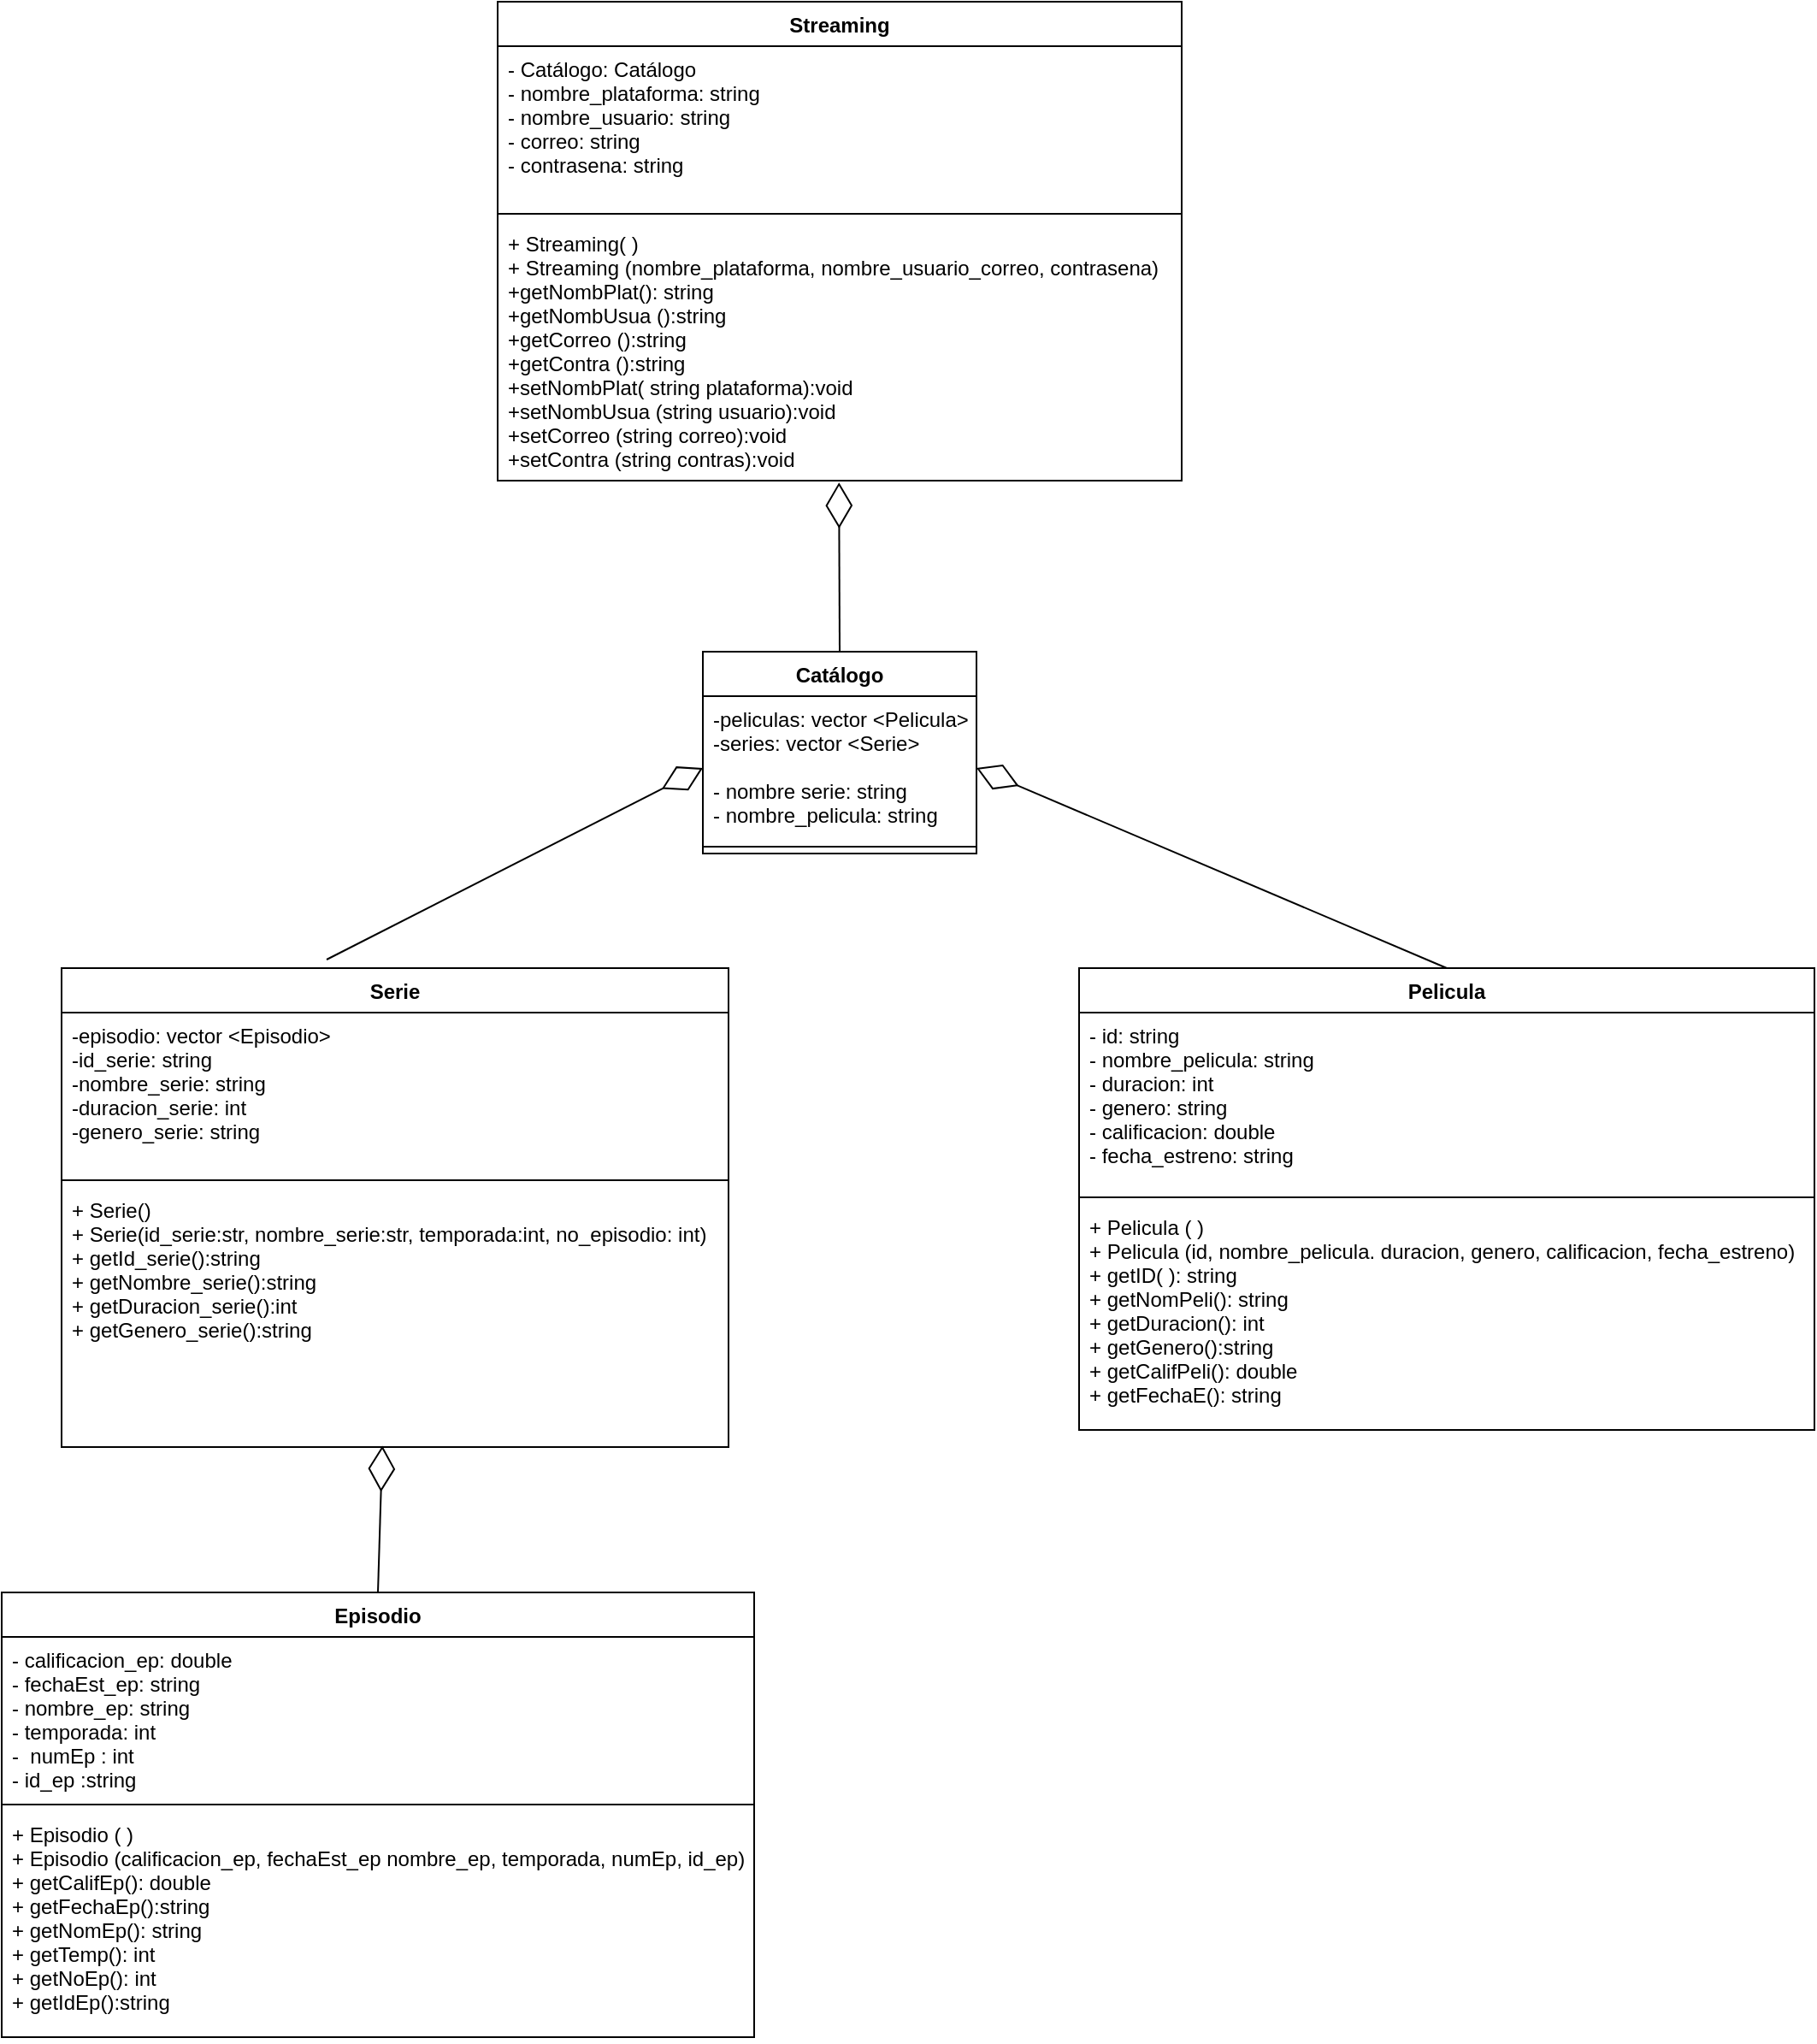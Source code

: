 <mxfile>
    <diagram id="g5spBLx_vvhdmmsODNRa" name="UML">
        <mxGraphModel dx="804" dy="452" grid="1" gridSize="10" guides="1" tooltips="1" connect="1" arrows="1" fold="1" page="1" pageScale="1" pageWidth="850" pageHeight="1100" math="0" shadow="0">
            <root>
                <mxCell id="0"/>
                <mxCell id="1" parent="0"/>
                <mxCell id="2" value="Pelicula" style="swimlane;fontStyle=1;align=center;verticalAlign=top;childLayout=stackLayout;horizontal=1;startSize=26;horizontalStack=0;resizeParent=1;resizeParentMax=0;resizeLast=0;collapsible=1;marginBottom=0;" parent="1" vertex="1">
                    <mxGeometry x="630" y="565" width="430" height="270" as="geometry"/>
                </mxCell>
                <mxCell id="3" value="- id: string&#10;- nombre_pelicula: string&#10;- duracion: int &#10;- genero: string&#10;- calificacion: double&#10;- fecha_estreno: string" style="text;strokeColor=none;fillColor=none;align=left;verticalAlign=top;spacingLeft=4;spacingRight=4;overflow=hidden;rotatable=0;points=[[0,0.5],[1,0.5]];portConstraint=eastwest;" parent="2" vertex="1">
                    <mxGeometry y="26" width="430" height="104" as="geometry"/>
                </mxCell>
                <mxCell id="4" value="" style="line;strokeWidth=1;fillColor=none;align=left;verticalAlign=middle;spacingTop=-1;spacingLeft=3;spacingRight=3;rotatable=0;labelPosition=right;points=[];portConstraint=eastwest;" parent="2" vertex="1">
                    <mxGeometry y="130" width="430" height="8" as="geometry"/>
                </mxCell>
                <mxCell id="5" value="+ Pelicula ( )&#10;+ Pelicula (id, nombre_pelicula. duracion, genero, calificacion, fecha_estreno)&#10;+ getID( ): string&#10;+ getNomPeli(): string&#10;+ getDuracion(): int&#10;+ getGenero():string&#10;+ getCalifPeli(): double&#10;+ getFechaE(): string&#10;" style="text;strokeColor=none;fillColor=none;align=left;verticalAlign=top;spacingLeft=4;spacingRight=4;overflow=hidden;rotatable=0;points=[[0,0.5],[1,0.5]];portConstraint=eastwest;" parent="2" vertex="1">
                    <mxGeometry y="138" width="430" height="132" as="geometry"/>
                </mxCell>
                <mxCell id="6" value="Serie" style="swimlane;fontStyle=1;align=center;verticalAlign=top;childLayout=stackLayout;horizontal=1;startSize=26;horizontalStack=0;resizeParent=1;resizeParentMax=0;resizeLast=0;collapsible=1;marginBottom=0;" parent="1" vertex="1">
                    <mxGeometry x="35" y="565" width="390" height="280" as="geometry"/>
                </mxCell>
                <mxCell id="7" value="-episodio: vector &lt;Episodio&gt;&#10;-id_serie: string&#10;-nombre_serie: string&#10;-duracion_serie: int&#10;-genero_serie: string" style="text;strokeColor=none;fillColor=none;align=left;verticalAlign=top;spacingLeft=4;spacingRight=4;overflow=hidden;rotatable=0;points=[[0,0.5],[1,0.5]];portConstraint=eastwest;" parent="6" vertex="1">
                    <mxGeometry y="26" width="390" height="94" as="geometry"/>
                </mxCell>
                <mxCell id="8" value="" style="line;strokeWidth=1;fillColor=none;align=left;verticalAlign=middle;spacingTop=-1;spacingLeft=3;spacingRight=3;rotatable=0;labelPosition=right;points=[];portConstraint=eastwest;" parent="6" vertex="1">
                    <mxGeometry y="120" width="390" height="8" as="geometry"/>
                </mxCell>
                <mxCell id="9" value="+ Serie()&#10;+ Serie(id_serie:str, nombre_serie:str, temporada:int, no_episodio: int)&#10;+ getId_serie():string&#10;+ getNombre_serie():string&#10;+ getDuracion_serie():int&#10;+ getGenero_serie():string&#10;" style="text;strokeColor=none;fillColor=none;align=left;verticalAlign=top;spacingLeft=4;spacingRight=4;overflow=hidden;rotatable=0;points=[[0,0.5],[1,0.5]];portConstraint=eastwest;" parent="6" vertex="1">
                    <mxGeometry y="128" width="390" height="152" as="geometry"/>
                </mxCell>
                <mxCell id="10" value="Episodio" style="swimlane;fontStyle=1;align=center;verticalAlign=top;childLayout=stackLayout;horizontal=1;startSize=26;horizontalStack=0;resizeParent=1;resizeParentMax=0;resizeLast=0;collapsible=1;marginBottom=0;" parent="1" vertex="1">
                    <mxGeometry y="930" width="440" height="260" as="geometry"/>
                </mxCell>
                <mxCell id="11" value="- calificacion_ep: double&#10;- fechaEst_ep: string&#10;- nombre_ep: string&#10;- temporada: int&#10;-  numEp : int&#10;- id_ep :string&#10;" style="text;strokeColor=none;fillColor=none;align=left;verticalAlign=top;spacingLeft=4;spacingRight=4;overflow=hidden;rotatable=0;points=[[0,0.5],[1,0.5]];portConstraint=eastwest;" parent="10" vertex="1">
                    <mxGeometry y="26" width="440" height="94" as="geometry"/>
                </mxCell>
                <mxCell id="12" value="" style="line;strokeWidth=1;fillColor=none;align=left;verticalAlign=middle;spacingTop=-1;spacingLeft=3;spacingRight=3;rotatable=0;labelPosition=right;points=[];portConstraint=eastwest;" parent="10" vertex="1">
                    <mxGeometry y="120" width="440" height="8" as="geometry"/>
                </mxCell>
                <mxCell id="13" value="+ Episodio ( )&#10;+ Episodio (calificacion_ep, fechaEst_ep nombre_ep, temporada, numEp, id_ep)&#10;+ getCalifEp(): double&#10;+ getFechaEp():string&#10;+ getNomEp(): string&#10;+ getTemp(): int&#10;+ getNoEp(): int&#10;+ getIdEp():string&#10;&#10;" style="text;strokeColor=none;fillColor=none;align=left;verticalAlign=top;spacingLeft=4;spacingRight=4;overflow=hidden;rotatable=0;points=[[0,0.5],[1,0.5]];portConstraint=eastwest;" parent="10" vertex="1">
                    <mxGeometry y="128" width="440" height="132" as="geometry"/>
                </mxCell>
                <mxCell id="14" value="Catálogo" style="swimlane;fontStyle=1;align=center;verticalAlign=top;childLayout=stackLayout;horizontal=1;startSize=26;horizontalStack=0;resizeParent=1;resizeParentMax=0;resizeLast=0;collapsible=1;marginBottom=0;" parent="1" vertex="1">
                    <mxGeometry x="410" y="380" width="160" height="118" as="geometry"/>
                </mxCell>
                <mxCell id="15" value="-peliculas: vector &lt;Pelicula&gt;&#10;-series: vector &lt;Serie&gt;&#10;&#10;- nombre serie: string&#10;- nombre_pelicula: string" style="text;strokeColor=none;fillColor=none;align=left;verticalAlign=top;spacingLeft=4;spacingRight=4;overflow=hidden;rotatable=0;points=[[0,0.5],[1,0.5]];portConstraint=eastwest;" parent="14" vertex="1">
                    <mxGeometry y="26" width="160" height="84" as="geometry"/>
                </mxCell>
                <mxCell id="16" value="" style="line;strokeWidth=1;fillColor=none;align=left;verticalAlign=middle;spacingTop=-1;spacingLeft=3;spacingRight=3;rotatable=0;labelPosition=right;points=[];portConstraint=eastwest;" parent="14" vertex="1">
                    <mxGeometry y="110" width="160" height="8" as="geometry"/>
                </mxCell>
                <mxCell id="18" value="Streaming" style="swimlane;fontStyle=1;align=center;verticalAlign=top;childLayout=stackLayout;horizontal=1;startSize=26;horizontalStack=0;resizeParent=1;resizeParentMax=0;resizeLast=0;collapsible=1;marginBottom=0;" parent="1" vertex="1">
                    <mxGeometry x="290" width="400" height="280" as="geometry"/>
                </mxCell>
                <mxCell id="19" value="- Catálogo: Catálogo&#10;- nombre_plataforma: string&#10;- nombre_usuario: string&#10;- correo: string&#10;- contrasena: string " style="text;strokeColor=none;fillColor=none;align=left;verticalAlign=top;spacingLeft=4;spacingRight=4;overflow=hidden;rotatable=0;points=[[0,0.5],[1,0.5]];portConstraint=eastwest;" parent="18" vertex="1">
                    <mxGeometry y="26" width="400" height="94" as="geometry"/>
                </mxCell>
                <mxCell id="20" value="" style="line;strokeWidth=1;fillColor=none;align=left;verticalAlign=middle;spacingTop=-1;spacingLeft=3;spacingRight=3;rotatable=0;labelPosition=right;points=[];portConstraint=eastwest;" parent="18" vertex="1">
                    <mxGeometry y="120" width="400" height="8" as="geometry"/>
                </mxCell>
                <mxCell id="21" value="+ Streaming( )&#10;+ Streaming (nombre_plataforma, nombre_usuario_correo, contrasena)&#10;+getNombPlat(): string&#10;+getNombUsua ():string&#10;+getCorreo ():string&#10;+getContra ():string&#10;+setNombPlat( string plataforma):void&#10;+setNombUsua (string usuario):void&#10;+setCorreo (string correo):void&#10;+setContra (string contras):void" style="text;strokeColor=none;fillColor=none;align=left;verticalAlign=top;spacingLeft=4;spacingRight=4;overflow=hidden;rotatable=0;points=[[0,0.5],[1,0.5]];portConstraint=eastwest;" parent="18" vertex="1">
                    <mxGeometry y="128" width="400" height="152" as="geometry"/>
                </mxCell>
                <mxCell id="29" value="" style="endArrow=diamondThin;endFill=0;endSize=24;html=1;entryX=0;entryY=0.5;entryDx=0;entryDy=0;" parent="1" target="15" edge="1">
                    <mxGeometry width="160" relative="1" as="geometry">
                        <mxPoint x="190" y="560" as="sourcePoint"/>
                        <mxPoint x="300" y="510" as="targetPoint"/>
                    </mxGeometry>
                </mxCell>
                <mxCell id="30" value="" style="endArrow=diamondThin;endFill=0;endSize=24;html=1;exitX=0.5;exitY=0;exitDx=0;exitDy=0;entryX=1;entryY=0.5;entryDx=0;entryDy=0;" parent="1" source="2" target="15" edge="1">
                    <mxGeometry width="160" relative="1" as="geometry">
                        <mxPoint x="400" y="580" as="sourcePoint"/>
                        <mxPoint x="560" y="580" as="targetPoint"/>
                        <Array as="points"/>
                    </mxGeometry>
                </mxCell>
                <mxCell id="31" value="" style="endArrow=diamondThin;endFill=0;endSize=24;html=1;entryX=0.481;entryY=0.995;entryDx=0;entryDy=0;entryPerimeter=0;exitX=0.5;exitY=0;exitDx=0;exitDy=0;" parent="1" source="10" target="9" edge="1">
                    <mxGeometry width="160" relative="1" as="geometry">
                        <mxPoint x="220" y="982" as="sourcePoint"/>
                        <mxPoint x="360" y="880" as="targetPoint"/>
                    </mxGeometry>
                </mxCell>
                <mxCell id="32" value="" style="endArrow=diamondThin;endFill=0;endSize=24;html=1;exitX=0.5;exitY=0;exitDx=0;exitDy=0;entryX=0.499;entryY=1.007;entryDx=0;entryDy=0;entryPerimeter=0;" parent="1" source="14" target="21" edge="1">
                    <mxGeometry width="160" relative="1" as="geometry">
                        <mxPoint x="200" y="570" as="sourcePoint"/>
                        <mxPoint x="500" y="280" as="targetPoint"/>
                    </mxGeometry>
                </mxCell>
            </root>
        </mxGraphModel>
    </diagram>
    <diagram id="M7OhMWJQaxeYg0EjF2d1" name="UML herencia">
        <mxGraphModel dx="391" dy="1612" grid="1" gridSize="10" guides="1" tooltips="1" connect="1" arrows="1" fold="1" page="1" pageScale="1" pageWidth="827" pageHeight="1169" math="0" shadow="0">
            <root>
                <mxCell id="FiDUl4p-JCGd17M9LX08-0"/>
                <mxCell id="FiDUl4p-JCGd17M9LX08-1" parent="FiDUl4p-JCGd17M9LX08-0"/>
                <mxCell id="y2TpvjQaVLHb-VL8xuH1-0" value="Streaming" style="swimlane;fontStyle=1;align=center;verticalAlign=top;childLayout=stackLayout;horizontal=1;startSize=26;horizontalStack=0;resizeParent=1;resizeParentMax=0;resizeLast=0;collapsible=1;marginBottom=0;" parent="FiDUl4p-JCGd17M9LX08-1" vertex="1">
                    <mxGeometry x="360" y="-40" width="400" height="310" as="geometry"/>
                </mxCell>
                <mxCell id="y2TpvjQaVLHb-VL8xuH1-1" value="- Catálogo: Catálogo&#10;- nombre_plataforma: string&#10;- nombre_usuario: string&#10;- correo: string&#10;- contrasena: string " style="text;strokeColor=none;fillColor=none;align=left;verticalAlign=top;spacingLeft=4;spacingRight=4;overflow=hidden;rotatable=0;points=[[0,0.5],[1,0.5]];portConstraint=eastwest;" parent="y2TpvjQaVLHb-VL8xuH1-0" vertex="1">
                    <mxGeometry y="26" width="400" height="94" as="geometry"/>
                </mxCell>
                <mxCell id="y2TpvjQaVLHb-VL8xuH1-2" value="" style="line;strokeWidth=1;fillColor=none;align=left;verticalAlign=middle;spacingTop=-1;spacingLeft=3;spacingRight=3;rotatable=0;labelPosition=right;points=[];portConstraint=eastwest;" parent="y2TpvjQaVLHb-VL8xuH1-0" vertex="1">
                    <mxGeometry y="120" width="400" height="8" as="geometry"/>
                </mxCell>
                <mxCell id="y2TpvjQaVLHb-VL8xuH1-3" value="+ Streaming( )&#10;+ Streaming (nombre_plataforma, nombre_usuario_correo, contrasena)&#10;&#10;+getNombPlat(): string&#10;+getNombUsua ():string&#10;+getCorreo ():string&#10;+getContra ():string&#10;+setNombPlat( string plataforma):void&#10;+setNombUsua (string usuario):void&#10;+setCorreo (string correo):void&#10;+setContra (string contras):void" style="text;strokeColor=none;fillColor=none;align=left;verticalAlign=top;spacingLeft=4;spacingRight=4;overflow=hidden;rotatable=0;points=[[0,0.5],[1,0.5]];portConstraint=eastwest;" parent="y2TpvjQaVLHb-VL8xuH1-0" vertex="1">
                    <mxGeometry y="128" width="400" height="182" as="geometry"/>
                </mxCell>
                <mxCell id="o8nyL9neEUp9HJr-DIkO-0" value="Catálogo" style="swimlane;fontStyle=1;align=center;verticalAlign=top;childLayout=stackLayout;horizontal=1;startSize=26;horizontalStack=0;resizeParent=1;resizeParentMax=0;resizeLast=0;collapsible=1;marginBottom=0;" parent="FiDUl4p-JCGd17M9LX08-1" vertex="1">
                    <mxGeometry x="480" y="350" width="160" height="118" as="geometry"/>
                </mxCell>
                <mxCell id="o8nyL9neEUp9HJr-DIkO-1" value="-peliculas: vector &lt;Pelicula&gt;&#10;-series: vector &lt;Serie&gt;" style="text;strokeColor=none;fillColor=none;align=left;verticalAlign=top;spacingLeft=4;spacingRight=4;overflow=hidden;rotatable=0;points=[[0,0.5],[1,0.5]];portConstraint=eastwest;" parent="o8nyL9neEUp9HJr-DIkO-0" vertex="1">
                    <mxGeometry y="26" width="160" height="54" as="geometry"/>
                </mxCell>
                <mxCell id="o8nyL9neEUp9HJr-DIkO-2" value="" style="line;strokeWidth=1;fillColor=none;align=left;verticalAlign=middle;spacingTop=-1;spacingLeft=3;spacingRight=3;rotatable=0;labelPosition=right;points=[];portConstraint=eastwest;" parent="o8nyL9neEUp9HJr-DIkO-0" vertex="1">
                    <mxGeometry y="80" width="160" height="38" as="geometry"/>
                </mxCell>
                <mxCell id="GW1StQTnTIdHxi2I7VkY-0" value="Episodio" style="swimlane;fontStyle=1;align=center;verticalAlign=top;childLayout=stackLayout;horizontal=1;startSize=26;horizontalStack=0;resizeParent=1;resizeParentMax=0;resizeLast=0;collapsible=1;marginBottom=0;" parent="FiDUl4p-JCGd17M9LX08-1" vertex="1">
                    <mxGeometry x="40" y="820" width="460" height="150" as="geometry"/>
                </mxCell>
                <mxCell id="GW1StQTnTIdHxi2I7VkY-1" value="- temporada: int&#10;-  numEp : int&#10;" style="text;strokeColor=none;fillColor=none;align=left;verticalAlign=top;spacingLeft=4;spacingRight=4;overflow=hidden;rotatable=0;points=[[0,0.5],[1,0.5]];portConstraint=eastwest;" parent="GW1StQTnTIdHxi2I7VkY-0" vertex="1">
                    <mxGeometry y="26" width="460" height="44" as="geometry"/>
                </mxCell>
                <mxCell id="GW1StQTnTIdHxi2I7VkY-2" value="" style="line;strokeWidth=1;fillColor=none;align=left;verticalAlign=middle;spacingTop=-1;spacingLeft=3;spacingRight=3;rotatable=0;labelPosition=right;points=[];portConstraint=eastwest;" parent="GW1StQTnTIdHxi2I7VkY-0" vertex="1">
                    <mxGeometry y="70" width="460" height="8" as="geometry"/>
                </mxCell>
                <mxCell id="GW1StQTnTIdHxi2I7VkY-3" value="+ Episodio ( )&#10;+ Episodio (calificacion_ep, fechaEst_ep nombre_ep, temporada, numEp, id_ep)&#10;+ getTemp(): int&#10;+ getNoEp(): int&#10;" style="text;strokeColor=none;fillColor=none;align=left;verticalAlign=top;spacingLeft=4;spacingRight=4;overflow=hidden;rotatable=0;points=[[0,0.5],[1,0.5]];portConstraint=eastwest;" parent="GW1StQTnTIdHxi2I7VkY-0" vertex="1">
                    <mxGeometry y="78" width="460" height="72" as="geometry"/>
                </mxCell>
                <mxCell id="mvdX4LRs8X7vJDpDzA3B-0" value="Pelicula" style="swimlane;fontStyle=1;align=center;verticalAlign=top;childLayout=stackLayout;horizontal=1;startSize=26;horizontalStack=0;resizeParent=1;resizeParentMax=0;resizeLast=0;collapsible=1;marginBottom=0;" parent="FiDUl4p-JCGd17M9LX08-1" vertex="1">
                    <mxGeometry x="650" y="780" width="430" height="170" as="geometry"/>
                </mxCell>
                <mxCell id="mvdX4LRs8X7vJDpDzA3B-1" value="- duracion: int &#10;- genero: string&#10;" style="text;strokeColor=none;fillColor=none;align=left;verticalAlign=top;spacingLeft=4;spacingRight=4;overflow=hidden;rotatable=0;points=[[0,0.5],[1,0.5]];portConstraint=eastwest;" parent="mvdX4LRs8X7vJDpDzA3B-0" vertex="1">
                    <mxGeometry y="26" width="430" height="44" as="geometry"/>
                </mxCell>
                <mxCell id="mvdX4LRs8X7vJDpDzA3B-2" value="" style="line;strokeWidth=1;fillColor=none;align=left;verticalAlign=middle;spacingTop=-1;spacingLeft=3;spacingRight=3;rotatable=0;labelPosition=right;points=[];portConstraint=eastwest;" parent="mvdX4LRs8X7vJDpDzA3B-0" vertex="1">
                    <mxGeometry y="70" width="430" height="8" as="geometry"/>
                </mxCell>
                <mxCell id="mvdX4LRs8X7vJDpDzA3B-3" value="+ Pelicula ( )&#10;+ Pelicula (id, nombre_pelicula. duracion, genero, calificacion, fecha_estreno)&#10;+ getDuracion(): int&#10;+ getGenero():string&#10;+ agregarPelicula(peli:Pelicula*)" style="text;strokeColor=none;fillColor=none;align=left;verticalAlign=top;spacingLeft=4;spacingRight=4;overflow=hidden;rotatable=0;points=[[0,0.5],[1,0.5]];portConstraint=eastwest;" parent="mvdX4LRs8X7vJDpDzA3B-0" vertex="1">
                    <mxGeometry y="78" width="430" height="92" as="geometry"/>
                </mxCell>
                <mxCell id="iZNObUnaK5UAuj5KGu7X-0" value="" style="endArrow=diamondThin;endFill=0;endSize=24;html=1;exitX=0.5;exitY=0;exitDx=0;exitDy=0;entryX=0.55;entryY=1.009;entryDx=0;entryDy=0;entryPerimeter=0;" parent="FiDUl4p-JCGd17M9LX08-1" source="GW1StQTnTIdHxi2I7VkY-0" target="T_MIQqRZn0Wsp7qm4aTt-3" edge="1">
                    <mxGeometry width="160" relative="1" as="geometry">
                        <mxPoint x="480" y="780" as="sourcePoint"/>
                        <mxPoint x="250.18" y="1070" as="targetPoint"/>
                        <Array as="points"/>
                    </mxGeometry>
                </mxCell>
                <mxCell id="iZNObUnaK5UAuj5KGu7X-1" value="" style="endArrow=diamondThin;endFill=0;endSize=24;html=1;exitX=0.5;exitY=0;exitDx=0;exitDy=0;entryX=0;entryY=0.5;entryDx=0;entryDy=0;" parent="FiDUl4p-JCGd17M9LX08-1" source="T_MIQqRZn0Wsp7qm4aTt-0" target="o8nyL9neEUp9HJr-DIkO-1" edge="1">
                    <mxGeometry width="160" relative="1" as="geometry">
                        <mxPoint x="265" y="770" as="sourcePoint"/>
                        <mxPoint x="470" y="870" as="targetPoint"/>
                        <Array as="points">
                            <mxPoint x="250" y="418"/>
                        </Array>
                    </mxGeometry>
                </mxCell>
                <mxCell id="iZNObUnaK5UAuj5KGu7X-2" value="" style="endArrow=diamondThin;endFill=0;endSize=24;html=1;entryX=1;entryY=0.5;entryDx=0;entryDy=0;exitX=0.5;exitY=0;exitDx=0;exitDy=0;" parent="FiDUl4p-JCGd17M9LX08-1" source="mvdX4LRs8X7vJDpDzA3B-0" target="o8nyL9neEUp9HJr-DIkO-1" edge="1">
                    <mxGeometry width="160" relative="1" as="geometry">
                        <mxPoint x="310" y="760" as="sourcePoint"/>
                        <mxPoint x="570" y="650" as="targetPoint"/>
                        <Array as="points">
                            <mxPoint x="865" y="418"/>
                        </Array>
                    </mxGeometry>
                </mxCell>
                <mxCell id="iZNObUnaK5UAuj5KGu7X-3" value="Video" style="swimlane;fontStyle=0;childLayout=stackLayout;horizontal=1;startSize=26;fillColor=none;horizontalStack=0;resizeParent=1;resizeParentMax=0;resizeLast=0;collapsible=1;marginBottom=0;strokeColor=default;" parent="FiDUl4p-JCGd17M9LX08-1" vertex="1">
                    <mxGeometry x="480" y="540" width="210" height="200" as="geometry"/>
                </mxCell>
                <mxCell id="iZNObUnaK5UAuj5KGu7X-4" value="+ id:string&#10;+ nombre:string&#10;+ fecha_estreno() string&#10;+ calificacion(): int" style="text;strokeColor=none;fillColor=none;align=left;verticalAlign=top;spacingLeft=4;spacingRight=4;overflow=hidden;rotatable=0;points=[[0,0.5],[1,0.5]];portConstraint=eastwest;" parent="iZNObUnaK5UAuj5KGu7X-3" vertex="1">
                    <mxGeometry y="26" width="210" height="84" as="geometry"/>
                </mxCell>
                <mxCell id="iZNObUnaK5UAuj5KGu7X-5" value="+ Video()&#10;+ getId():string&#10;+ getNombre():string&#10;+ getFechaE(): string&#10;+ setCalifPeli(double colif): double&#10;" style="text;strokeColor=default;fillColor=none;align=left;verticalAlign=top;spacingLeft=4;spacingRight=4;overflow=hidden;rotatable=0;points=[[0,0.5],[1,0.5]];portConstraint=eastwest;" parent="iZNObUnaK5UAuj5KGu7X-3" vertex="1">
                    <mxGeometry y="110" width="210" height="90" as="geometry"/>
                </mxCell>
                <mxCell id="o8nyL9neEUp9HJr-DIkO-11" value="" style="endArrow=diamondThin;endFill=0;endSize=24;html=1;entryX=0.468;entryY=1.013;entryDx=0;entryDy=0;entryPerimeter=0;exitX=0.429;exitY=-0.013;exitDx=0;exitDy=0;exitPerimeter=0;" parent="FiDUl4p-JCGd17M9LX08-1" source="o8nyL9neEUp9HJr-DIkO-0" target="y2TpvjQaVLHb-VL8xuH1-3" edge="1">
                    <mxGeometry width="160" relative="1" as="geometry">
                        <mxPoint x="710" y="550" as="sourcePoint"/>
                        <mxPoint x="520" y="428.0" as="targetPoint"/>
                        <Array as="points">
                            <mxPoint x="549" y="310"/>
                        </Array>
                    </mxGeometry>
                </mxCell>
                <mxCell id="T_MIQqRZn0Wsp7qm4aTt-0" value="Serie" style="swimlane;fontStyle=1;align=center;verticalAlign=top;childLayout=stackLayout;horizontal=1;startSize=26;horizontalStack=0;resizeParent=1;resizeParentMax=0;resizeLast=0;collapsible=1;marginBottom=0;" parent="FiDUl4p-JCGd17M9LX08-1" vertex="1">
                    <mxGeometry x="55" y="480" width="390" height="240" as="geometry"/>
                </mxCell>
                <mxCell id="T_MIQqRZn0Wsp7qm4aTt-1" value="-episodio: vector &lt;Episodio&gt;&#10;-id_serie: string&#10;-nombre_serie: string&#10;-duracion_serie: int&#10;-genero_serie: string" style="text;strokeColor=none;fillColor=none;align=left;verticalAlign=top;spacingLeft=4;spacingRight=4;overflow=hidden;rotatable=0;points=[[0,0.5],[1,0.5]];portConstraint=eastwest;" parent="T_MIQqRZn0Wsp7qm4aTt-0" vertex="1">
                    <mxGeometry y="26" width="390" height="94" as="geometry"/>
                </mxCell>
                <mxCell id="T_MIQqRZn0Wsp7qm4aTt-2" value="" style="line;strokeWidth=1;fillColor=none;align=left;verticalAlign=middle;spacingTop=-1;spacingLeft=3;spacingRight=3;rotatable=0;labelPosition=right;points=[];portConstraint=eastwest;" parent="T_MIQqRZn0Wsp7qm4aTt-0" vertex="1">
                    <mxGeometry y="120" width="390" height="8" as="geometry"/>
                </mxCell>
                <mxCell id="T_MIQqRZn0Wsp7qm4aTt-3" value="+ Serie()&#10;+ Serie(id_serie:str, nombre_serie:str, temporada:int, no_episodio: int)&#10;+ getId_serie():string&#10;+ getNombre_serie():string&#10;+ getDuracion_serie():int&#10;+ getGenero_serie():string&#10;+ agregarSerie(serie:Serie *)&#10;" style="text;strokeColor=none;fillColor=none;align=left;verticalAlign=top;spacingLeft=4;spacingRight=4;overflow=hidden;rotatable=0;points=[[0,0.5],[1,0.5]];portConstraint=eastwest;" parent="T_MIQqRZn0Wsp7qm4aTt-0" vertex="1">
                    <mxGeometry y="128" width="390" height="112" as="geometry"/>
                </mxCell>
                <mxCell id="2hrAFd8VoMEE1bOyo6JW-0" value="" style="endArrow=block;endSize=16;endFill=0;html=1;entryX=1.011;entryY=-0.025;entryDx=0;entryDy=0;entryPerimeter=0;exitX=0.25;exitY=0;exitDx=0;exitDy=0;" parent="FiDUl4p-JCGd17M9LX08-1" source="mvdX4LRs8X7vJDpDzA3B-0" target="iZNObUnaK5UAuj5KGu7X-5" edge="1">
                    <mxGeometry width="160" relative="1" as="geometry">
                        <mxPoint x="770" y="760" as="sourcePoint"/>
                        <mxPoint x="1020" y="670" as="targetPoint"/>
                    </mxGeometry>
                </mxCell>
                <mxCell id="2hrAFd8VoMEE1bOyo6JW-1" value="" style="endArrow=block;endSize=16;endFill=0;html=1;entryX=0.291;entryY=1.049;entryDx=0;entryDy=0;entryPerimeter=0;exitX=0.903;exitY=-0.019;exitDx=0;exitDy=0;exitPerimeter=0;" parent="FiDUl4p-JCGd17M9LX08-1" source="GW1StQTnTIdHxi2I7VkY-0" target="iZNObUnaK5UAuj5KGu7X-5" edge="1">
                    <mxGeometry width="160" relative="1" as="geometry">
                        <mxPoint x="510" y="940" as="sourcePoint"/>
                        <mxPoint x="702.31" y="647.75" as="targetPoint"/>
                    </mxGeometry>
                </mxCell>
            </root>
        </mxGraphModel>
    </diagram>
</mxfile>